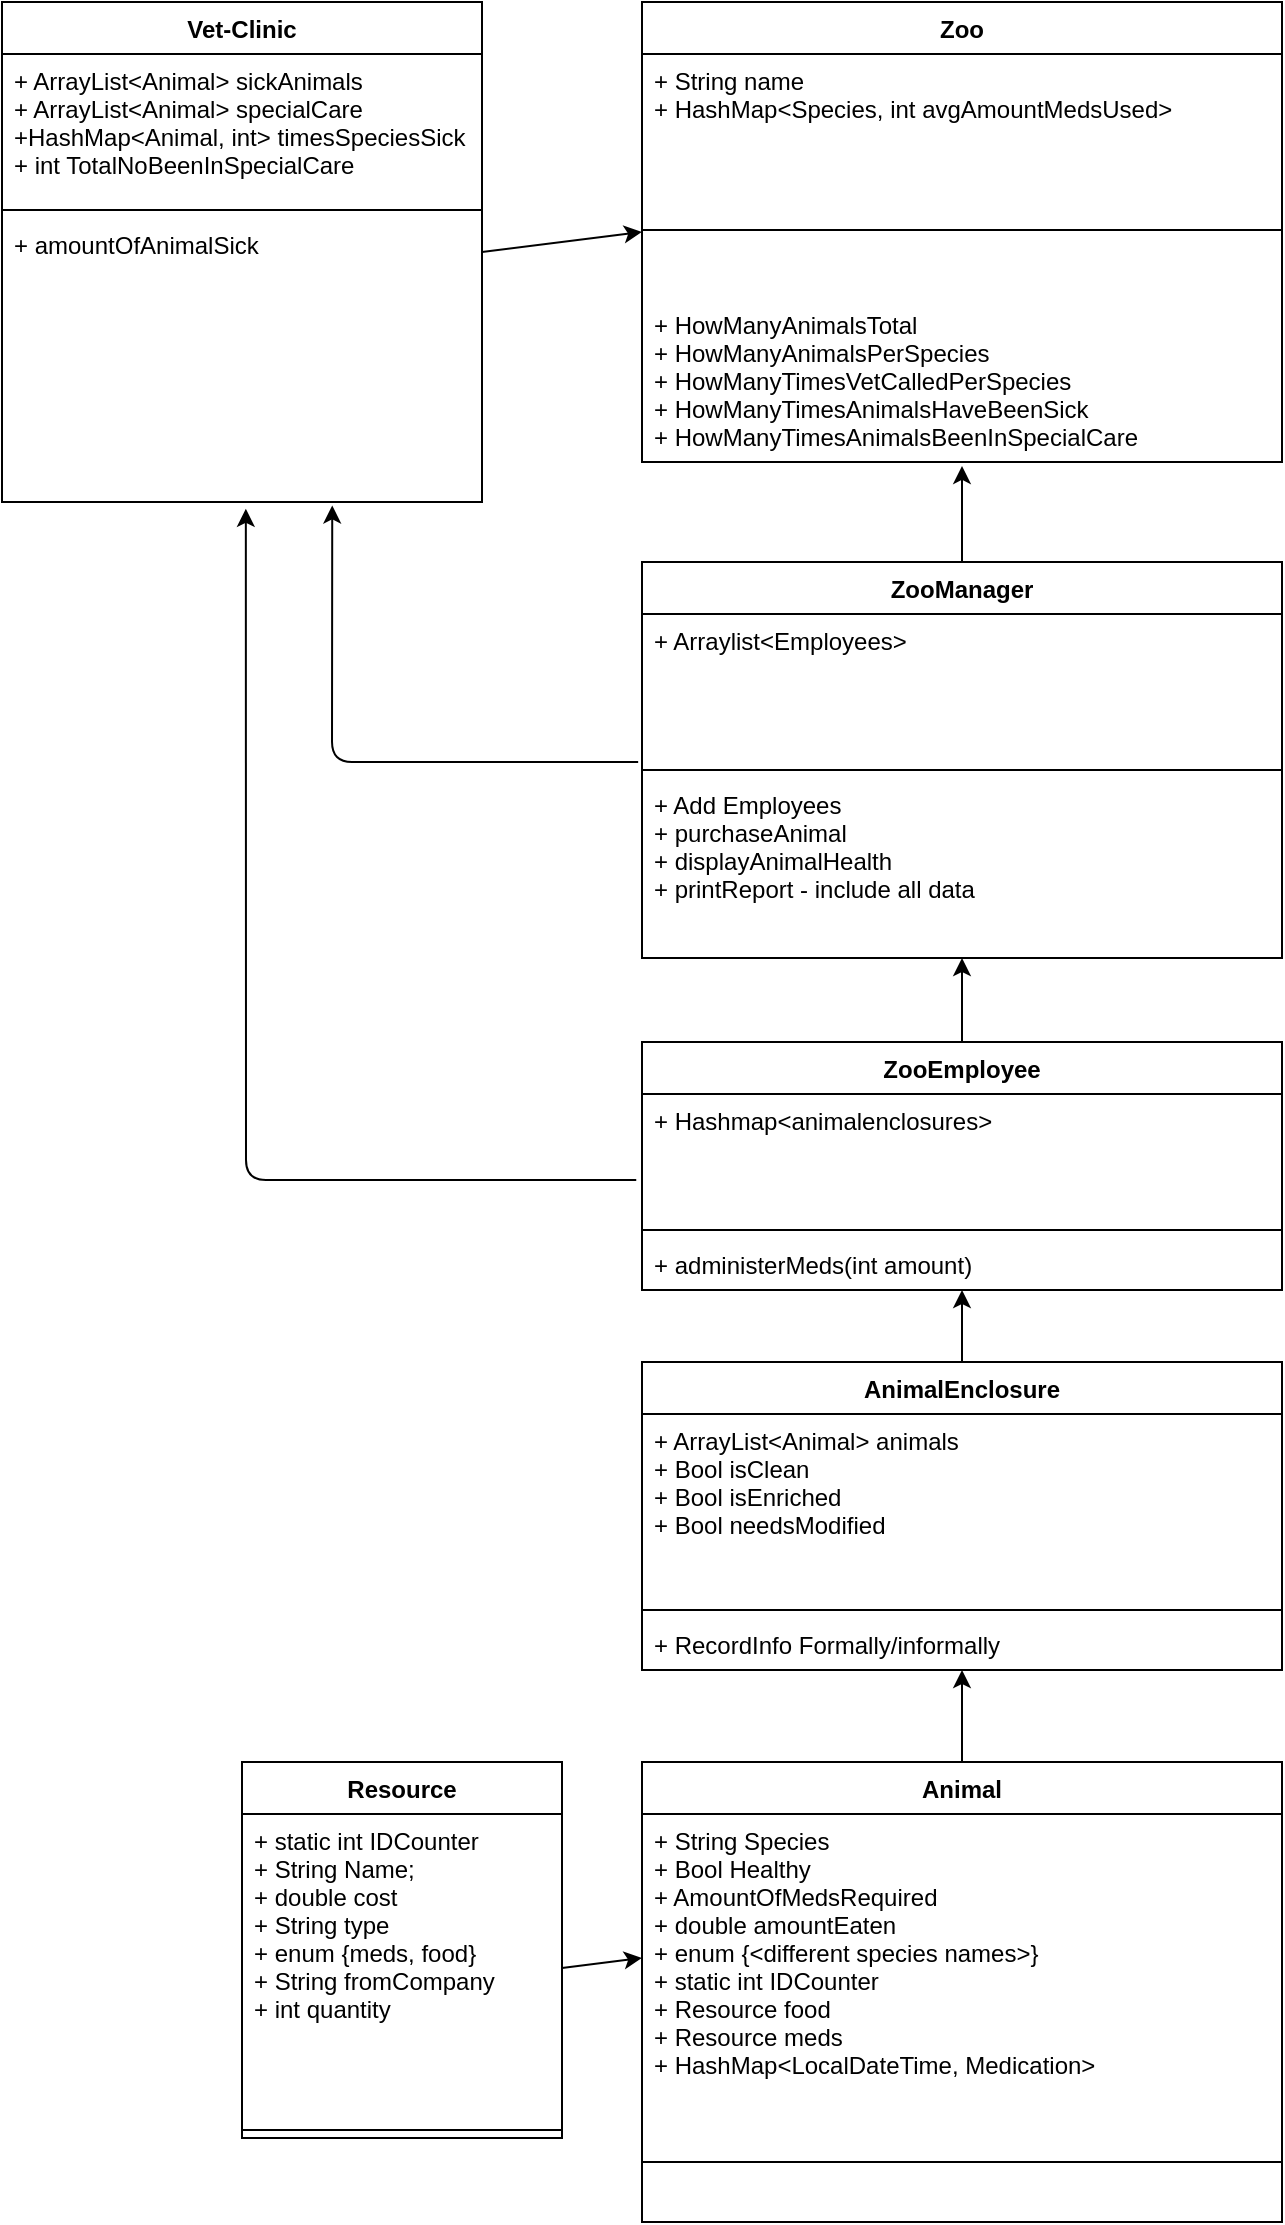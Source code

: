 <mxfile version="13.5.5" type="device"><diagram name="Page-1" id="9f46799a-70d6-7492-0946-bef42562c5a5"><mxGraphModel dx="2762" dy="742" grid="1" gridSize="10" guides="1" tooltips="1" connect="1" arrows="1" fold="1" page="1" pageScale="1" pageWidth="1100" pageHeight="850" background="#ffffff" math="0" shadow="0"><root><mxCell id="0"/><mxCell id="1" parent="0"/><mxCell id="vp5BR4Yj1I2zzdJtqlIb-17" value="Zoo&#xA;" style="swimlane;fontStyle=1;align=center;verticalAlign=top;childLayout=stackLayout;horizontal=1;startSize=26;horizontalStack=0;resizeParent=1;resizeParentMax=0;resizeLast=0;collapsible=1;marginBottom=0;" parent="1" vertex="1"><mxGeometry x="-240" y="280" width="320" height="230" as="geometry"/></mxCell><mxCell id="vp5BR4Yj1I2zzdJtqlIb-18" value="+ String name&#xA;+ HashMap&lt;Species, int avgAmountMedsUsed&gt;&#xA;" style="text;strokeColor=none;fillColor=none;align=left;verticalAlign=top;spacingLeft=4;spacingRight=4;overflow=hidden;rotatable=0;points=[[0,0.5],[1,0.5]];portConstraint=eastwest;" parent="vp5BR4Yj1I2zzdJtqlIb-17" vertex="1"><mxGeometry y="26" width="320" height="54" as="geometry"/></mxCell><mxCell id="vp5BR4Yj1I2zzdJtqlIb-19" value="" style="line;strokeWidth=1;fillColor=none;align=left;verticalAlign=middle;spacingTop=-1;spacingLeft=3;spacingRight=3;rotatable=0;labelPosition=right;points=[];portConstraint=eastwest;" parent="vp5BR4Yj1I2zzdJtqlIb-17" vertex="1"><mxGeometry y="80" width="320" height="68" as="geometry"/></mxCell><mxCell id="vp5BR4Yj1I2zzdJtqlIb-20" value="+ HowManyAnimalsTotal&#xA;+ HowManyAnimalsPerSpecies&#xA;+ HowManyTimesVetCalledPerSpecies&#xA;+ HowManyTimesAnimalsHaveBeenSick&#xA;+ HowManyTimesAnimalsBeenInSpecialCare&#xA;" style="text;strokeColor=none;fillColor=none;align=left;verticalAlign=top;spacingLeft=4;spacingRight=4;overflow=hidden;rotatable=0;points=[[0,0.5],[1,0.5]];portConstraint=eastwest;" parent="vp5BR4Yj1I2zzdJtqlIb-17" vertex="1"><mxGeometry y="148" width="320" height="82" as="geometry"/></mxCell><mxCell id="vp5BR4Yj1I2zzdJtqlIb-1" value="ZooManager" style="swimlane;fontStyle=1;align=center;verticalAlign=top;childLayout=stackLayout;horizontal=1;startSize=26;horizontalStack=0;resizeParent=1;resizeParentMax=0;resizeLast=0;collapsible=1;marginBottom=0;" parent="1" vertex="1"><mxGeometry x="-240" y="560" width="320" height="198" as="geometry"/></mxCell><mxCell id="vp5BR4Yj1I2zzdJtqlIb-2" value="+ Arraylist&lt;Employees&gt;&#xA;&#xA;" style="text;strokeColor=none;fillColor=none;align=left;verticalAlign=top;spacingLeft=4;spacingRight=4;overflow=hidden;rotatable=0;points=[[0,0.5],[1,0.5]];portConstraint=eastwest;" parent="vp5BR4Yj1I2zzdJtqlIb-1" vertex="1"><mxGeometry y="26" width="320" height="74" as="geometry"/></mxCell><mxCell id="vp5BR4Yj1I2zzdJtqlIb-3" value="" style="line;strokeWidth=1;fillColor=none;align=left;verticalAlign=middle;spacingTop=-1;spacingLeft=3;spacingRight=3;rotatable=0;labelPosition=right;points=[];portConstraint=eastwest;" parent="vp5BR4Yj1I2zzdJtqlIb-1" vertex="1"><mxGeometry y="100" width="320" height="8" as="geometry"/></mxCell><mxCell id="vp5BR4Yj1I2zzdJtqlIb-4" value="+ Add Employees&#xA;+ purchaseAnimal&#xA;+ displayAnimalHealth&#xA;+ printReport - include all data&#xA;" style="text;strokeColor=none;fillColor=none;align=left;verticalAlign=top;spacingLeft=4;spacingRight=4;overflow=hidden;rotatable=0;points=[[0,0.5],[1,0.5]];portConstraint=eastwest;" parent="vp5BR4Yj1I2zzdJtqlIb-1" vertex="1"><mxGeometry y="108" width="320" height="90" as="geometry"/></mxCell><mxCell id="vB9hvITdmPA9jove4I-R-2" value="" style="endArrow=classic;html=1;exitX=0.5;exitY=0;exitDx=0;exitDy=0;entryX=0.5;entryY=1.024;entryDx=0;entryDy=0;entryPerimeter=0;" parent="1" source="vp5BR4Yj1I2zzdJtqlIb-1" target="vp5BR4Yj1I2zzdJtqlIb-20" edge="1"><mxGeometry width="50" height="50" relative="1" as="geometry"><mxPoint x="-520" y="630" as="sourcePoint"/><mxPoint x="-470" y="580" as="targetPoint"/></mxGeometry></mxCell><mxCell id="vp5BR4Yj1I2zzdJtqlIb-5" value="ZooEmployee" style="swimlane;fontStyle=1;align=center;verticalAlign=top;childLayout=stackLayout;horizontal=1;startSize=26;horizontalStack=0;resizeParent=1;resizeParentMax=0;resizeLast=0;collapsible=1;marginBottom=0;" parent="1" vertex="1"><mxGeometry x="-240" y="800" width="320" height="124" as="geometry"/></mxCell><mxCell id="vp5BR4Yj1I2zzdJtqlIb-6" value="+ Hashmap&lt;animalenclosures&gt; &#xA;" style="text;strokeColor=none;fillColor=none;align=left;verticalAlign=top;spacingLeft=4;spacingRight=4;overflow=hidden;rotatable=0;points=[[0,0.5],[1,0.5]];portConstraint=eastwest;" parent="vp5BR4Yj1I2zzdJtqlIb-5" vertex="1"><mxGeometry y="26" width="320" height="64" as="geometry"/></mxCell><mxCell id="vp5BR4Yj1I2zzdJtqlIb-7" value="" style="line;strokeWidth=1;fillColor=none;align=left;verticalAlign=middle;spacingTop=-1;spacingLeft=3;spacingRight=3;rotatable=0;labelPosition=right;points=[];portConstraint=eastwest;" parent="vp5BR4Yj1I2zzdJtqlIb-5" vertex="1"><mxGeometry y="90" width="320" height="8" as="geometry"/></mxCell><mxCell id="vp5BR4Yj1I2zzdJtqlIb-8" value="+ administerMeds(int amount)" style="text;strokeColor=none;fillColor=none;align=left;verticalAlign=top;spacingLeft=4;spacingRight=4;overflow=hidden;rotatable=0;points=[[0,0.5],[1,0.5]];portConstraint=eastwest;" parent="vp5BR4Yj1I2zzdJtqlIb-5" vertex="1"><mxGeometry y="98" width="320" height="26" as="geometry"/></mxCell><mxCell id="vB9hvITdmPA9jove4I-R-3" value="" style="endArrow=classic;html=1;exitX=0.5;exitY=0;exitDx=0;exitDy=0;entryX=0.5;entryY=1;entryDx=0;entryDy=0;" parent="1" source="vp5BR4Yj1I2zzdJtqlIb-5" target="vp5BR4Yj1I2zzdJtqlIb-1" edge="1"><mxGeometry width="50" height="50" relative="1" as="geometry"><mxPoint x="-580" y="840" as="sourcePoint"/><mxPoint x="-510" y="790" as="targetPoint"/></mxGeometry></mxCell><mxCell id="vp5BR4Yj1I2zzdJtqlIb-21" value="AnimalEnclosure" style="swimlane;fontStyle=1;align=center;verticalAlign=top;childLayout=stackLayout;horizontal=1;startSize=26;horizontalStack=0;resizeParent=1;resizeParentMax=0;resizeLast=0;collapsible=1;marginBottom=0;" parent="1" vertex="1"><mxGeometry x="-240" y="960" width="320" height="154" as="geometry"/></mxCell><mxCell id="vp5BR4Yj1I2zzdJtqlIb-22" value="+ ArrayList&lt;Animal&gt; animals&#xA;+ Bool isClean&#xA;+ Bool isEnriched&#xA;+ Bool needsModified&#xA;" style="text;strokeColor=none;fillColor=none;align=left;verticalAlign=top;spacingLeft=4;spacingRight=4;overflow=hidden;rotatable=0;points=[[0,0.5],[1,0.5]];portConstraint=eastwest;" parent="vp5BR4Yj1I2zzdJtqlIb-21" vertex="1"><mxGeometry y="26" width="320" height="94" as="geometry"/></mxCell><mxCell id="vp5BR4Yj1I2zzdJtqlIb-23" value="" style="line;strokeWidth=1;fillColor=none;align=left;verticalAlign=middle;spacingTop=-1;spacingLeft=3;spacingRight=3;rotatable=0;labelPosition=right;points=[];portConstraint=eastwest;" parent="vp5BR4Yj1I2zzdJtqlIb-21" vertex="1"><mxGeometry y="120" width="320" height="8" as="geometry"/></mxCell><mxCell id="vp5BR4Yj1I2zzdJtqlIb-24" value="+ RecordInfo Formally/informally" style="text;strokeColor=none;fillColor=none;align=left;verticalAlign=top;spacingLeft=4;spacingRight=4;overflow=hidden;rotatable=0;points=[[0,0.5],[1,0.5]];portConstraint=eastwest;" parent="vp5BR4Yj1I2zzdJtqlIb-21" vertex="1"><mxGeometry y="128" width="320" height="26" as="geometry"/></mxCell><mxCell id="vB9hvITdmPA9jove4I-R-4" value="" style="endArrow=classic;html=1;exitX=0.5;exitY=0;exitDx=0;exitDy=0;entryX=0.5;entryY=1;entryDx=0;entryDy=0;" parent="1" source="vp5BR4Yj1I2zzdJtqlIb-21" target="vp5BR4Yj1I2zzdJtqlIb-5" edge="1"><mxGeometry width="50" height="50" relative="1" as="geometry"><mxPoint x="-450" y="960" as="sourcePoint"/><mxPoint x="-290" y="920" as="targetPoint"/></mxGeometry></mxCell><mxCell id="vp5BR4Yj1I2zzdJtqlIb-37" value="Vet-Clinic&#xA;" style="swimlane;fontStyle=1;align=center;verticalAlign=top;childLayout=stackLayout;horizontal=1;startSize=26;horizontalStack=0;resizeParent=1;resizeParentMax=0;resizeLast=0;collapsible=1;marginBottom=0;" parent="1" vertex="1"><mxGeometry x="-560" y="280" width="240" height="250" as="geometry"/></mxCell><mxCell id="vp5BR4Yj1I2zzdJtqlIb-38" value="+ ArrayList&lt;Animal&gt; sickAnimals&#xA;+ ArrayList&lt;Animal&gt; specialCare&#xA; +HashMap&lt;Animal, int&gt; timesSpeciesSick&#xA;+ int TotalNoBeenInSpecialCare&#xA;" style="text;strokeColor=none;fillColor=none;align=left;verticalAlign=top;spacingLeft=4;spacingRight=4;overflow=hidden;rotatable=0;points=[[0,0.5],[1,0.5]];portConstraint=eastwest;" parent="vp5BR4Yj1I2zzdJtqlIb-37" vertex="1"><mxGeometry y="26" width="240" height="74" as="geometry"/></mxCell><mxCell id="vp5BR4Yj1I2zzdJtqlIb-39" value="" style="line;strokeWidth=1;fillColor=none;align=left;verticalAlign=middle;spacingTop=-1;spacingLeft=3;spacingRight=3;rotatable=0;labelPosition=right;points=[];portConstraint=eastwest;" parent="vp5BR4Yj1I2zzdJtqlIb-37" vertex="1"><mxGeometry y="100" width="240" height="8" as="geometry"/></mxCell><mxCell id="vp5BR4Yj1I2zzdJtqlIb-40" value="+ amountOfAnimalSick" style="text;strokeColor=none;fillColor=none;align=left;verticalAlign=top;spacingLeft=4;spacingRight=4;overflow=hidden;rotatable=0;points=[[0,0.5],[1,0.5]];portConstraint=eastwest;" parent="vp5BR4Yj1I2zzdJtqlIb-37" vertex="1"><mxGeometry y="108" width="240" height="142" as="geometry"/></mxCell><mxCell id="vp5BR4Yj1I2zzdJtqlIb-13" value="Animal" style="swimlane;fontStyle=1;align=center;verticalAlign=top;childLayout=stackLayout;horizontal=1;startSize=26;horizontalStack=0;resizeParent=1;resizeParentMax=0;resizeLast=0;collapsible=1;marginBottom=0;" parent="1" vertex="1"><mxGeometry x="-240" y="1160" width="320" height="230" as="geometry"/></mxCell><mxCell id="vp5BR4Yj1I2zzdJtqlIb-14" value="+ String Species&#xA;+ Bool Healthy&#xA;+ AmountOfMedsRequired&#xA;+ double amountEaten&#xA;+ enum {&lt;different species names&gt;}&#xA;+ static int IDCounter&#xA;+ Resource food&#xA;+ Resource meds&#xA;+ HashMap&lt;LocalDateTime, Medication&gt;&#xA;&#xA;&#xA;&#xA;&#xA;&#xA;&#xA;&#xA;" style="text;strokeColor=none;fillColor=none;align=left;verticalAlign=top;spacingLeft=4;spacingRight=4;overflow=hidden;rotatable=0;points=[[0,0.5],[1,0.5]];portConstraint=eastwest;" parent="vp5BR4Yj1I2zzdJtqlIb-13" vertex="1"><mxGeometry y="26" width="320" height="144" as="geometry"/></mxCell><mxCell id="vp5BR4Yj1I2zzdJtqlIb-15" value="" style="line;strokeWidth=1;fillColor=none;align=left;verticalAlign=middle;spacingTop=-1;spacingLeft=3;spacingRight=3;rotatable=0;labelPosition=right;points=[];portConstraint=eastwest;" parent="vp5BR4Yj1I2zzdJtqlIb-13" vertex="1"><mxGeometry y="170" width="320" height="60" as="geometry"/></mxCell><mxCell id="vB9hvITdmPA9jove4I-R-5" value="" style="endArrow=classic;html=1;exitX=0.5;exitY=0;exitDx=0;exitDy=0;entryX=0.5;entryY=1;entryDx=0;entryDy=0;" parent="1" source="vp5BR4Yj1I2zzdJtqlIb-13" target="vp5BR4Yj1I2zzdJtqlIb-21" edge="1"><mxGeometry width="50" height="50" relative="1" as="geometry"><mxPoint x="-350" y="1130" as="sourcePoint"/><mxPoint x="-90" y="1130" as="targetPoint"/></mxGeometry></mxCell><mxCell id="vp5BR4Yj1I2zzdJtqlIb-32" value="Resource" style="swimlane;fontStyle=1;align=center;verticalAlign=top;childLayout=stackLayout;horizontal=1;startSize=26;horizontalStack=0;resizeParent=1;resizeParentMax=0;resizeLast=0;collapsible=1;marginBottom=0;" parent="1" vertex="1"><mxGeometry x="-440" y="1160" width="160" height="188" as="geometry"/></mxCell><mxCell id="vp5BR4Yj1I2zzdJtqlIb-33" value="+ static int IDCounter&#xA;+ String Name;&#xA;+ double cost&#xA;+ String type&#xA;+ enum {meds, food}&#xA;+ String fromCompany&#xA;+ int quantity" style="text;strokeColor=none;fillColor=none;align=left;verticalAlign=top;spacingLeft=4;spacingRight=4;overflow=hidden;rotatable=0;points=[[0,0.5],[1,0.5]];portConstraint=eastwest;" parent="vp5BR4Yj1I2zzdJtqlIb-32" vertex="1"><mxGeometry y="26" width="160" height="154" as="geometry"/></mxCell><mxCell id="vp5BR4Yj1I2zzdJtqlIb-34" value="" style="line;strokeWidth=1;fillColor=none;align=left;verticalAlign=middle;spacingTop=-1;spacingLeft=3;spacingRight=3;rotatable=0;labelPosition=right;points=[];portConstraint=eastwest;" parent="vp5BR4Yj1I2zzdJtqlIb-32" vertex="1"><mxGeometry y="180" width="160" height="8" as="geometry"/></mxCell><mxCell id="vB9hvITdmPA9jove4I-R-7" value="" style="endArrow=classic;html=1;exitX=1;exitY=0.5;exitDx=0;exitDy=0;entryX=0;entryY=0.5;entryDx=0;entryDy=0;" parent="1" source="vp5BR4Yj1I2zzdJtqlIb-33" target="vp5BR4Yj1I2zzdJtqlIb-14" edge="1"><mxGeometry width="50" height="50" relative="1" as="geometry"><mxPoint x="-360" y="1110" as="sourcePoint"/><mxPoint x="-310" y="1060" as="targetPoint"/></mxGeometry></mxCell><mxCell id="vB9hvITdmPA9jove4I-R-8" value="" style="endArrow=classic;html=1;exitX=1;exitY=0.5;exitDx=0;exitDy=0;entryX=0;entryY=0.5;entryDx=0;entryDy=0;" parent="1" source="vp5BR4Yj1I2zzdJtqlIb-37" target="vp5BR4Yj1I2zzdJtqlIb-17" edge="1"><mxGeometry width="50" height="50" relative="1" as="geometry"><mxPoint x="-300" y="300" as="sourcePoint"/><mxPoint x="-250" y="250" as="targetPoint"/></mxGeometry></mxCell><mxCell id="vB9hvITdmPA9jove4I-R-9" value="" style="endArrow=classic;html=1;exitX=-0.006;exitY=1;exitDx=0;exitDy=0;exitPerimeter=0;entryX=0.688;entryY=1.012;entryDx=0;entryDy=0;entryPerimeter=0;" parent="1" source="vp5BR4Yj1I2zzdJtqlIb-2" target="vp5BR4Yj1I2zzdJtqlIb-40" edge="1"><mxGeometry width="50" height="50" relative="1" as="geometry"><mxPoint x="-420" y="660" as="sourcePoint"/><mxPoint x="-370" y="610" as="targetPoint"/><Array as="points"><mxPoint x="-395" y="660"/></Array></mxGeometry></mxCell><mxCell id="vB9hvITdmPA9jove4I-R-10" value="" style="endArrow=classic;html=1;entryX=0.508;entryY=1.024;entryDx=0;entryDy=0;entryPerimeter=0;exitX=-0.009;exitY=0.672;exitDx=0;exitDy=0;exitPerimeter=0;" parent="1" source="vp5BR4Yj1I2zzdJtqlIb-6" target="vp5BR4Yj1I2zzdJtqlIb-40" edge="1"><mxGeometry width="50" height="50" relative="1" as="geometry"><mxPoint x="-630" y="750" as="sourcePoint"/><mxPoint x="-580" y="700" as="targetPoint"/><Array as="points"><mxPoint x="-438" y="869"/></Array></mxGeometry></mxCell></root></mxGraphModel></diagram></mxfile>